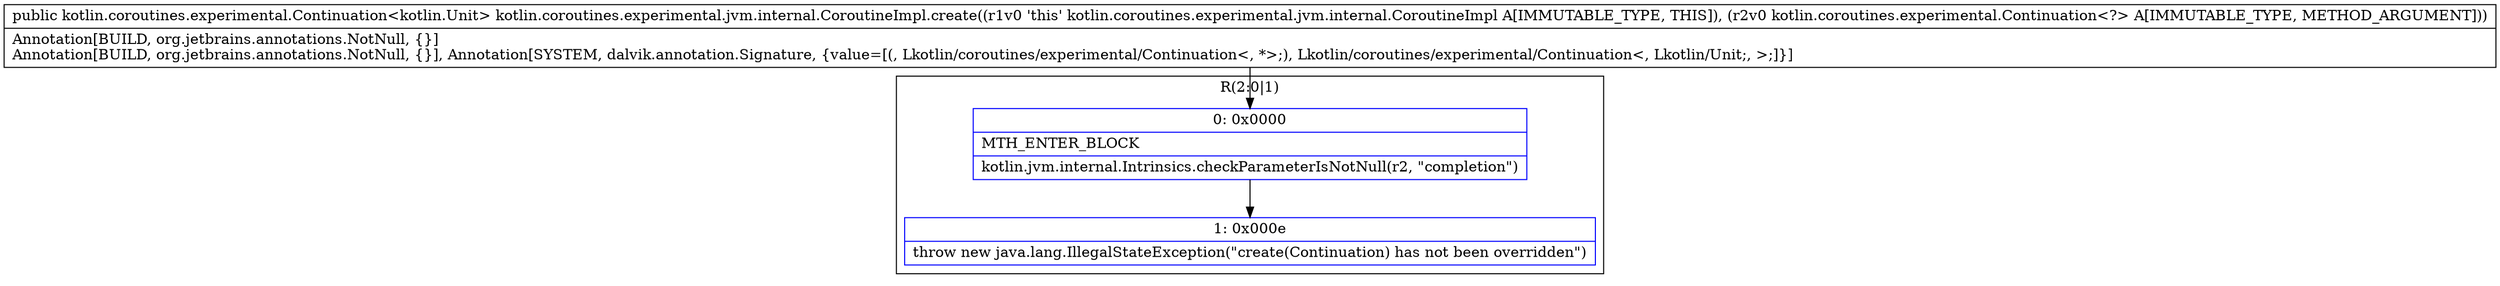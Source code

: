 digraph "CFG forkotlin.coroutines.experimental.jvm.internal.CoroutineImpl.create(Lkotlin\/coroutines\/experimental\/Continuation;)Lkotlin\/coroutines\/experimental\/Continuation;" {
subgraph cluster_Region_1358944633 {
label = "R(2:0|1)";
node [shape=record,color=blue];
Node_0 [shape=record,label="{0\:\ 0x0000|MTH_ENTER_BLOCK\l|kotlin.jvm.internal.Intrinsics.checkParameterIsNotNull(r2, \"completion\")\l}"];
Node_1 [shape=record,label="{1\:\ 0x000e|throw new java.lang.IllegalStateException(\"create(Continuation) has not been overridden\")\l}"];
}
MethodNode[shape=record,label="{public kotlin.coroutines.experimental.Continuation\<kotlin.Unit\> kotlin.coroutines.experimental.jvm.internal.CoroutineImpl.create((r1v0 'this' kotlin.coroutines.experimental.jvm.internal.CoroutineImpl A[IMMUTABLE_TYPE, THIS]), (r2v0 kotlin.coroutines.experimental.Continuation\<?\> A[IMMUTABLE_TYPE, METHOD_ARGUMENT]))  | Annotation[BUILD, org.jetbrains.annotations.NotNull, \{\}]\lAnnotation[BUILD, org.jetbrains.annotations.NotNull, \{\}], Annotation[SYSTEM, dalvik.annotation.Signature, \{value=[(, Lkotlin\/coroutines\/experimental\/Continuation\<, *\>;), Lkotlin\/coroutines\/experimental\/Continuation\<, Lkotlin\/Unit;, \>;]\}]\l}"];
MethodNode -> Node_0;
Node_0 -> Node_1;
}

